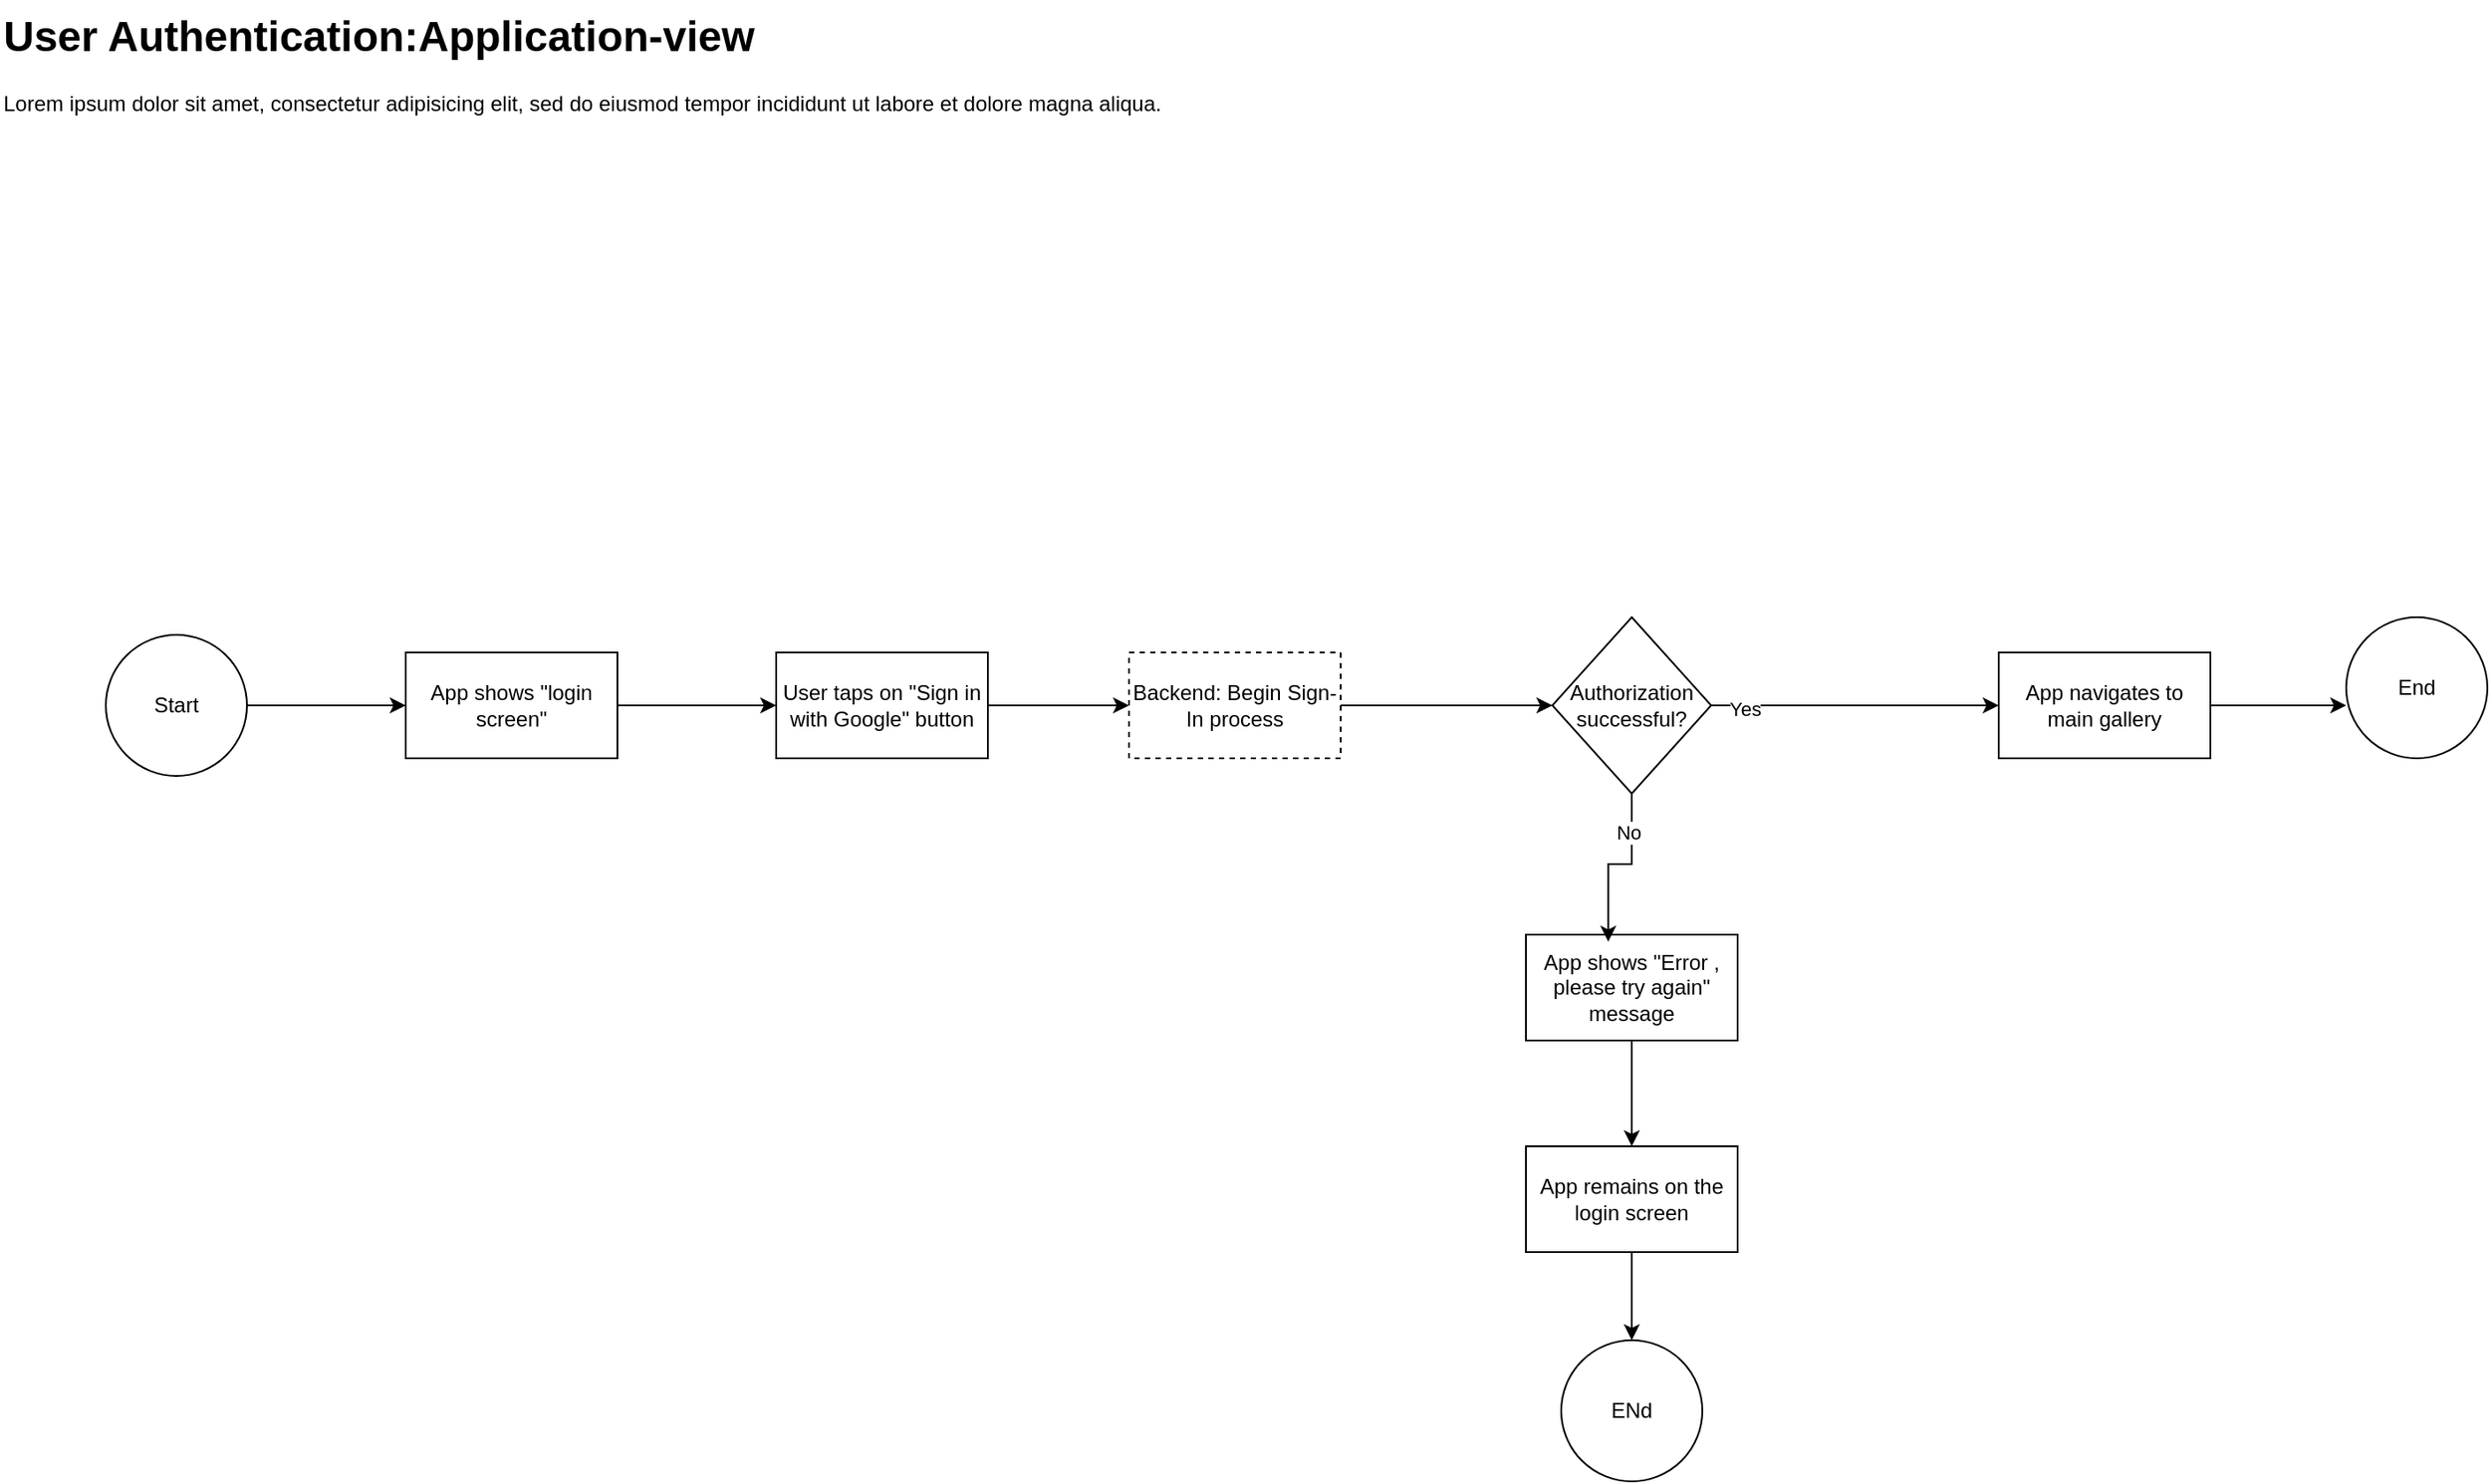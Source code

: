 <mxfile version="28.2.7" pages="3">
  <diagram name="User authentication-Application-view" id="YeG7Ckts6R5RYlu5Adbj">
    <mxGraphModel dx="2564" dy="993" grid="1" gridSize="10" guides="1" tooltips="1" connect="1" arrows="1" fold="1" page="1" pageScale="1" pageWidth="827" pageHeight="1169" math="0" shadow="0">
      <root>
        <mxCell id="0" />
        <mxCell id="1" parent="0" />
        <mxCell id="P9illkIWzVxfTOXOxCr--1" value="&lt;h1 style=&quot;margin-top: 0px;&quot;&gt;User Authentication:Application-view&lt;/h1&gt;&lt;p&gt;Lorem ipsum dolor sit amet, consectetur adipisicing elit, sed do eiusmod tempor incididunt ut labore et dolore magna aliqua.&lt;/p&gt;" style="text;html=1;whiteSpace=wrap;overflow=hidden;rounded=0;" vertex="1" parent="1">
          <mxGeometry x="-780" y="40" width="800" height="90" as="geometry" />
        </mxCell>
        <mxCell id="u4POlAHBwoxaa7_STbuZ-3" style="edgeStyle=orthogonalEdgeStyle;rounded=0;orthogonalLoop=1;jettySize=auto;html=1;entryX=0;entryY=0.5;entryDx=0;entryDy=0;" edge="1" parent="1" source="u4POlAHBwoxaa7_STbuZ-1" target="u4POlAHBwoxaa7_STbuZ-2">
          <mxGeometry relative="1" as="geometry" />
        </mxCell>
        <mxCell id="u4POlAHBwoxaa7_STbuZ-1" value="Start" style="ellipse;whiteSpace=wrap;html=1;aspect=fixed;" vertex="1" parent="1">
          <mxGeometry x="-720" y="400" width="80" height="80" as="geometry" />
        </mxCell>
        <mxCell id="u4POlAHBwoxaa7_STbuZ-5" style="edgeStyle=orthogonalEdgeStyle;rounded=0;orthogonalLoop=1;jettySize=auto;html=1;entryX=0;entryY=0.5;entryDx=0;entryDy=0;" edge="1" parent="1" source="u4POlAHBwoxaa7_STbuZ-2" target="u4POlAHBwoxaa7_STbuZ-4">
          <mxGeometry relative="1" as="geometry" />
        </mxCell>
        <mxCell id="u4POlAHBwoxaa7_STbuZ-2" value="App shows &quot;login screen&quot;" style="rounded=0;whiteSpace=wrap;html=1;" vertex="1" parent="1">
          <mxGeometry x="-550" y="410" width="120" height="60" as="geometry" />
        </mxCell>
        <mxCell id="u4POlAHBwoxaa7_STbuZ-7" style="edgeStyle=orthogonalEdgeStyle;rounded=0;orthogonalLoop=1;jettySize=auto;html=1;entryX=0;entryY=0.5;entryDx=0;entryDy=0;" edge="1" parent="1" source="u4POlAHBwoxaa7_STbuZ-4" target="u4POlAHBwoxaa7_STbuZ-6">
          <mxGeometry relative="1" as="geometry" />
        </mxCell>
        <mxCell id="u4POlAHBwoxaa7_STbuZ-4" value="User taps on &quot;Sign in with Google&quot; button" style="rounded=0;whiteSpace=wrap;html=1;" vertex="1" parent="1">
          <mxGeometry x="-340" y="410" width="120" height="60" as="geometry" />
        </mxCell>
        <mxCell id="u4POlAHBwoxaa7_STbuZ-9" style="edgeStyle=orthogonalEdgeStyle;rounded=0;orthogonalLoop=1;jettySize=auto;html=1;entryX=0;entryY=0.5;entryDx=0;entryDy=0;" edge="1" parent="1" source="u4POlAHBwoxaa7_STbuZ-6" target="u4POlAHBwoxaa7_STbuZ-8">
          <mxGeometry relative="1" as="geometry" />
        </mxCell>
        <mxCell id="u4POlAHBwoxaa7_STbuZ-6" value="Backend: Begin Sign-In process" style="rounded=0;whiteSpace=wrap;html=1;dashed=1;" vertex="1" parent="1">
          <mxGeometry x="-140" y="410" width="120" height="60" as="geometry" />
        </mxCell>
        <mxCell id="u4POlAHBwoxaa7_STbuZ-19" style="edgeStyle=orthogonalEdgeStyle;rounded=0;orthogonalLoop=1;jettySize=auto;html=1;entryX=0;entryY=0.5;entryDx=0;entryDy=0;" edge="1" parent="1" source="u4POlAHBwoxaa7_STbuZ-8" target="u4POlAHBwoxaa7_STbuZ-18">
          <mxGeometry relative="1" as="geometry" />
        </mxCell>
        <mxCell id="u4POlAHBwoxaa7_STbuZ-20" value="Yes" style="edgeLabel;html=1;align=center;verticalAlign=middle;resizable=0;points=[];" vertex="1" connectable="0" parent="u4POlAHBwoxaa7_STbuZ-19">
          <mxGeometry x="-0.763" y="-2" relative="1" as="geometry">
            <mxPoint x="-1" as="offset" />
          </mxGeometry>
        </mxCell>
        <mxCell id="u4POlAHBwoxaa7_STbuZ-8" value="Authorization successful?" style="rhombus;whiteSpace=wrap;html=1;" vertex="1" parent="1">
          <mxGeometry x="100" y="390" width="90" height="100" as="geometry" />
        </mxCell>
        <mxCell id="u4POlAHBwoxaa7_STbuZ-15" style="edgeStyle=orthogonalEdgeStyle;rounded=0;orthogonalLoop=1;jettySize=auto;html=1;entryX=0.5;entryY=0;entryDx=0;entryDy=0;" edge="1" parent="1" source="u4POlAHBwoxaa7_STbuZ-10" target="u4POlAHBwoxaa7_STbuZ-11">
          <mxGeometry relative="1" as="geometry" />
        </mxCell>
        <mxCell id="u4POlAHBwoxaa7_STbuZ-10" value="App shows &quot;Error , please try again&quot; message" style="rounded=0;whiteSpace=wrap;html=1;" vertex="1" parent="1">
          <mxGeometry x="85" y="570" width="120" height="60" as="geometry" />
        </mxCell>
        <mxCell id="u4POlAHBwoxaa7_STbuZ-16" style="edgeStyle=orthogonalEdgeStyle;rounded=0;orthogonalLoop=1;jettySize=auto;html=1;entryX=0.5;entryY=0;entryDx=0;entryDy=0;" edge="1" parent="1" source="u4POlAHBwoxaa7_STbuZ-11" target="u4POlAHBwoxaa7_STbuZ-12">
          <mxGeometry relative="1" as="geometry" />
        </mxCell>
        <mxCell id="u4POlAHBwoxaa7_STbuZ-11" value="App remains on the login screen" style="rounded=0;whiteSpace=wrap;html=1;" vertex="1" parent="1">
          <mxGeometry x="85" y="690" width="120" height="60" as="geometry" />
        </mxCell>
        <mxCell id="u4POlAHBwoxaa7_STbuZ-12" value="ENd" style="ellipse;whiteSpace=wrap;html=1;aspect=fixed;" vertex="1" parent="1">
          <mxGeometry x="105" y="800" width="80" height="80" as="geometry" />
        </mxCell>
        <mxCell id="u4POlAHBwoxaa7_STbuZ-14" style="edgeStyle=orthogonalEdgeStyle;rounded=0;orthogonalLoop=1;jettySize=auto;html=1;entryX=0.389;entryY=0.067;entryDx=0;entryDy=0;entryPerimeter=0;" edge="1" parent="1" source="u4POlAHBwoxaa7_STbuZ-8" target="u4POlAHBwoxaa7_STbuZ-10">
          <mxGeometry relative="1" as="geometry" />
        </mxCell>
        <mxCell id="u4POlAHBwoxaa7_STbuZ-17" value="No" style="edgeLabel;html=1;align=center;verticalAlign=middle;resizable=0;points=[];" vertex="1" connectable="0" parent="u4POlAHBwoxaa7_STbuZ-14">
          <mxGeometry x="-0.575" y="-2" relative="1" as="geometry">
            <mxPoint y="1" as="offset" />
          </mxGeometry>
        </mxCell>
        <mxCell id="u4POlAHBwoxaa7_STbuZ-22" style="edgeStyle=orthogonalEdgeStyle;rounded=0;orthogonalLoop=1;jettySize=auto;html=1;" edge="1" parent="1" source="u4POlAHBwoxaa7_STbuZ-18">
          <mxGeometry relative="1" as="geometry">
            <mxPoint x="550" y="440" as="targetPoint" />
          </mxGeometry>
        </mxCell>
        <mxCell id="u4POlAHBwoxaa7_STbuZ-18" value="App navigates to main gallery" style="rounded=0;whiteSpace=wrap;html=1;" vertex="1" parent="1">
          <mxGeometry x="353" y="410" width="120" height="60" as="geometry" />
        </mxCell>
        <mxCell id="u4POlAHBwoxaa7_STbuZ-21" value="End" style="ellipse;whiteSpace=wrap;html=1;aspect=fixed;" vertex="1" parent="1">
          <mxGeometry x="550" y="390" width="80" height="80" as="geometry" />
        </mxCell>
      </root>
    </mxGraphModel>
  </diagram>
  <diagram id="rivRaJIrPn5t203PyyWC" name="User authentication-Server side architecture">
    <mxGraphModel dx="2977" dy="2872" grid="1" gridSize="10" guides="1" tooltips="1" connect="1" arrows="1" fold="1" page="1" pageScale="1" pageWidth="827" pageHeight="1169" math="0" shadow="0">
      <root>
        <mxCell id="0" />
        <mxCell id="1" parent="0" />
        <mxCell id="GTOciMCB4SEZUP07P2-_-1" value="&lt;h1 data-pm-slice=&quot;1 1 []&quot;&gt;Authentication - Server-Side Architecture Diagram&lt;/h1&gt;&lt;h1 style=&quot;margin-top: 0px;&quot;&gt;&lt;p&gt;&lt;strong&gt;Goal:&lt;/strong&gt; To detail the server-only, bidirectional flow for user authentication. This diagram represents the internal logic of the &quot;Begin Sign-In Process&quot; black box.&lt;/p&gt;&lt;/h1&gt;" style="text;html=1;whiteSpace=wrap;overflow=hidden;rounded=0;" vertex="1" parent="1">
          <mxGeometry x="40" y="-1130" width="1310" height="180" as="geometry" />
        </mxCell>
        <mxCell id="GTOciMCB4SEZUP07P2-_-8" value="Authentication-Server side architecture" style="swimlane;childLayout=stackLayout;resizeParent=1;resizeParentMax=0;startSize=20;html=1;" vertex="1" parent="1">
          <mxGeometry x="413.0" y="-829" width="1440" height="730" as="geometry" />
        </mxCell>
        <mxCell id="GTOciMCB4SEZUP07P2-_-9" value="et" style="swimlane;startSize=20;html=1;" vertex="1" parent="GTOciMCB4SEZUP07P2-_-8">
          <mxGeometry y="20" width="350" height="710" as="geometry" />
        </mxCell>
        <mxCell id="GTOciMCB4SEZUP07P2-_-23" style="edgeStyle=orthogonalEdgeStyle;rounded=0;orthogonalLoop=1;jettySize=auto;html=1;" edge="1" parent="GTOciMCB4SEZUP07P2-_-9" source="GTOciMCB4SEZUP07P2-_-14">
          <mxGeometry relative="1" as="geometry">
            <mxPoint x="143.5" y="339" as="targetPoint" />
          </mxGeometry>
        </mxCell>
        <mxCell id="GTOciMCB4SEZUP07P2-_-14" value="" style="sketch=0;points=[[0,0,0],[0.25,0,0],[0.5,0,0],[0.75,0,0],[1,0,0],[0,1,0],[0.25,1,0],[0.5,1,0],[0.75,1,0],[1,1,0],[0,0.25,0],[0,0.5,0],[0,0.75,0],[1,0.25,0],[1,0.5,0],[1,0.75,0]];outlineConnect=0;fontColor=#232F3E;fillColor=#DD344C;strokeColor=#ffffff;dashed=0;verticalLabelPosition=bottom;verticalAlign=top;align=center;html=1;fontSize=12;fontStyle=0;aspect=fixed;shape=mxgraph.aws4.resourceIcon;resIcon=mxgraph.aws4.cognito;" vertex="1" parent="GTOciMCB4SEZUP07P2-_-9">
          <mxGeometry x="77" y="92" width="133" height="133" as="geometry" />
        </mxCell>
        <mxCell id="GTOciMCB4SEZUP07P2-_-26" style="edgeStyle=orthogonalEdgeStyle;rounded=0;orthogonalLoop=1;jettySize=auto;html=1;" edge="1" parent="GTOciMCB4SEZUP07P2-_-9" source="GTOciMCB4SEZUP07P2-_-22">
          <mxGeometry relative="1" as="geometry">
            <mxPoint x="817.0" y="389.5" as="targetPoint" />
          </mxGeometry>
        </mxCell>
        <mxCell id="GTOciMCB4SEZUP07P2-_-27" value="(4a. Post-Confirmation Event...)" style="edgeLabel;html=1;align=center;verticalAlign=middle;resizable=0;points=[];" vertex="1" connectable="0" parent="GTOciMCB4SEZUP07P2-_-26">
          <mxGeometry x="-0.084" relative="1" as="geometry">
            <mxPoint x="34" as="offset" />
          </mxGeometry>
        </mxCell>
        <mxCell id="GTOciMCB4SEZUP07P2-_-28" value="Yes" style="edgeLabel;html=1;align=center;verticalAlign=middle;resizable=0;points=[];" vertex="1" connectable="0" parent="GTOciMCB4SEZUP07P2-_-26">
          <mxGeometry x="-0.924" y="-1" relative="1" as="geometry">
            <mxPoint as="offset" />
          </mxGeometry>
        </mxCell>
        <mxCell id="GTOciMCB4SEZUP07P2-_-44" style="edgeStyle=orthogonalEdgeStyle;rounded=0;orthogonalLoop=1;jettySize=auto;html=1;entryX=0.25;entryY=1;entryDx=0;entryDy=0;entryPerimeter=0;" edge="1" parent="GTOciMCB4SEZUP07P2-_-9" source="GTOciMCB4SEZUP07P2-_-22" target="GTOciMCB4SEZUP07P2-_-14">
          <mxGeometry relative="1" as="geometry">
            <mxPoint x="67.0" y="229" as="targetPoint" />
            <Array as="points">
              <mxPoint x="67" y="390" />
              <mxPoint x="67" y="282" />
              <mxPoint x="110" y="282" />
            </Array>
          </mxGeometry>
        </mxCell>
        <mxCell id="GTOciMCB4SEZUP07P2-_-45" value="NO" style="edgeLabel;html=1;align=center;verticalAlign=middle;resizable=0;points=[];" vertex="1" connectable="0" parent="GTOciMCB4SEZUP07P2-_-44">
          <mxGeometry x="-0.561" relative="1" as="geometry">
            <mxPoint y="-1" as="offset" />
          </mxGeometry>
        </mxCell>
        <mxCell id="GTOciMCB4SEZUP07P2-_-47" value="Bypass the labmda logic and return back to cognitoo indicating empty tokens" style="edgeLabel;html=1;align=center;verticalAlign=middle;resizable=0;points=[];" vertex="1" connectable="0" parent="GTOciMCB4SEZUP07P2-_-44">
          <mxGeometry x="0.195" y="-5" relative="1" as="geometry">
            <mxPoint x="-129" y="22" as="offset" />
          </mxGeometry>
        </mxCell>
        <mxCell id="GTOciMCB4SEZUP07P2-_-22" value="New User?" style="rhombus;whiteSpace=wrap;html=1;" vertex="1" parent="GTOciMCB4SEZUP07P2-_-9">
          <mxGeometry x="85.25" y="340" width="116.5" height="99" as="geometry" />
        </mxCell>
        <mxCell id="GTOciMCB4SEZUP07P2-_-10" value="Google" style="swimlane;startSize=20;html=1;" vertex="1" parent="GTOciMCB4SEZUP07P2-_-8">
          <mxGeometry x="350" y="20" width="360" height="710" as="geometry" />
        </mxCell>
        <mxCell id="GTOciMCB4SEZUP07P2-_-16" value="" style="sketch=0;verticalLabelPosition=bottom;sketch=0;aspect=fixed;html=1;verticalAlign=top;strokeColor=none;fillColor=#000000;align=center;outlineConnect=0;pointerEvents=1;shape=mxgraph.citrix2.authentication_google;" vertex="1" parent="GTOciMCB4SEZUP07P2-_-10">
          <mxGeometry x="126" y="104.5" width="108" height="108" as="geometry" />
        </mxCell>
        <mxCell id="GTOciMCB4SEZUP07P2-_-11" value="lambda" style="swimlane;startSize=20;html=1;" vertex="1" parent="GTOciMCB4SEZUP07P2-_-8">
          <mxGeometry x="710" y="20" width="330" height="710" as="geometry" />
        </mxCell>
        <mxCell id="GTOciMCB4SEZUP07P2-_-30" style="edgeStyle=orthogonalEdgeStyle;rounded=0;orthogonalLoop=1;jettySize=auto;html=1;" edge="1" parent="GTOciMCB4SEZUP07P2-_-11" source="GTOciMCB4SEZUP07P2-_-24">
          <mxGeometry relative="1" as="geometry">
            <mxPoint x="467.0" y="386" as="targetPoint" />
          </mxGeometry>
        </mxCell>
        <mxCell id="GTOciMCB4SEZUP07P2-_-33" value="(5a. INSERT new user...)" style="edgeLabel;html=1;align=center;verticalAlign=middle;resizable=0;points=[];" vertex="1" connectable="0" parent="GTOciMCB4SEZUP07P2-_-30">
          <mxGeometry x="-0.242" y="-1" relative="1" as="geometry">
            <mxPoint x="32" y="-1" as="offset" />
          </mxGeometry>
        </mxCell>
        <mxCell id="GTOciMCB4SEZUP07P2-_-24" value="" style="outlineConnect=0;dashed=0;verticalLabelPosition=bottom;verticalAlign=top;align=center;html=1;shape=mxgraph.aws3.lambda_function;fillColor=#F58534;gradientColor=none;" vertex="1" parent="GTOciMCB4SEZUP07P2-_-11">
          <mxGeometry x="108.5" y="333.5" width="113" height="105.5" as="geometry" />
        </mxCell>
        <mxCell id="GTOciMCB4SEZUP07P2-_-25" value="PostConfirmationTrigger" style="text;html=1;whiteSpace=wrap;strokeColor=none;fillColor=none;align=center;verticalAlign=middle;rounded=0;" vertex="1" parent="GTOciMCB4SEZUP07P2-_-11">
          <mxGeometry x="84" y="449" width="162" height="30" as="geometry" />
        </mxCell>
        <mxCell id="GTOciMCB4SEZUP07P2-_-12" value="Amazon RDS" style="swimlane;startSize=20;html=1;" vertex="1" parent="GTOciMCB4SEZUP07P2-_-8">
          <mxGeometry x="1040" y="20" width="400" height="710" as="geometry" />
        </mxCell>
        <mxCell id="GTOciMCB4SEZUP07P2-_-29" value="Amazon RDS" style="sketch=0;outlineConnect=0;fontColor=#232F3E;gradientColor=none;strokeColor=#ffffff;fillColor=#232F3E;dashed=0;verticalLabelPosition=middle;verticalAlign=bottom;align=center;html=1;whiteSpace=wrap;fontSize=10;fontStyle=1;spacing=3;shape=mxgraph.aws4.productIcon;prIcon=mxgraph.aws4.rds;" vertex="1" parent="GTOciMCB4SEZUP07P2-_-12">
          <mxGeometry x="137.0" y="349" width="80" height="100" as="geometry" />
        </mxCell>
        <mxCell id="GTOciMCB4SEZUP07P2-_-18" style="edgeStyle=orthogonalEdgeStyle;rounded=0;orthogonalLoop=1;jettySize=auto;html=1;" edge="1" parent="GTOciMCB4SEZUP07P2-_-8" source="GTOciMCB4SEZUP07P2-_-14" target="GTOciMCB4SEZUP07P2-_-16">
          <mxGeometry relative="1" as="geometry" />
        </mxCell>
        <mxCell id="GTOciMCB4SEZUP07P2-_-19" value="(2. Redirect to Google auth page)" style="edgeLabel;html=1;align=center;verticalAlign=middle;resizable=0;points=[];" vertex="1" connectable="0" parent="GTOciMCB4SEZUP07P2-_-18">
          <mxGeometry x="0.08" y="5" relative="1" as="geometry">
            <mxPoint as="offset" />
          </mxGeometry>
        </mxCell>
        <mxCell id="GTOciMCB4SEZUP07P2-_-20" style="edgeStyle=orthogonalEdgeStyle;rounded=0;orthogonalLoop=1;jettySize=auto;html=1;" edge="1" parent="GTOciMCB4SEZUP07P2-_-8" source="GTOciMCB4SEZUP07P2-_-16">
          <mxGeometry relative="1" as="geometry">
            <mxPoint x="217.0" y="209" as="targetPoint" />
            <Array as="points">
              <mxPoint x="357" y="209" />
              <mxPoint x="357" y="209" />
            </Array>
          </mxGeometry>
        </mxCell>
        <mxCell id="GTOciMCB4SEZUP07P2-_-21" value="(3. Google auth token)" style="edgeLabel;html=1;align=center;verticalAlign=middle;resizable=0;points=[];" vertex="1" connectable="0" parent="GTOciMCB4SEZUP07P2-_-20">
          <mxGeometry x="-0.2" y="3" relative="1" as="geometry">
            <mxPoint x="-24" as="offset" />
          </mxGeometry>
        </mxCell>
        <mxCell id="GTOciMCB4SEZUP07P2-_-32" style="edgeStyle=orthogonalEdgeStyle;rounded=0;orthogonalLoop=1;jettySize=auto;html=1;" edge="1" parent="GTOciMCB4SEZUP07P2-_-8" source="GTOciMCB4SEZUP07P2-_-29" target="GTOciMCB4SEZUP07P2-_-24">
          <mxGeometry relative="1" as="geometry">
            <Array as="points">
              <mxPoint x="997" y="459" />
              <mxPoint x="997" y="429" />
            </Array>
          </mxGeometry>
        </mxCell>
        <mxCell id="GTOciMCB4SEZUP07P2-_-34" value="(6. INSERT success)" style="edgeLabel;html=1;align=center;verticalAlign=middle;resizable=0;points=[];" vertex="1" connectable="0" parent="GTOciMCB4SEZUP07P2-_-32">
          <mxGeometry x="-0.474" y="-4" relative="1" as="geometry">
            <mxPoint as="offset" />
          </mxGeometry>
        </mxCell>
        <mxCell id="GTOciMCB4SEZUP07P2-_-35" style="edgeStyle=orthogonalEdgeStyle;rounded=0;orthogonalLoop=1;jettySize=auto;html=1;" edge="1" parent="GTOciMCB4SEZUP07P2-_-8" source="GTOciMCB4SEZUP07P2-_-24" target="GTOciMCB4SEZUP07P2-_-14">
          <mxGeometry relative="1" as="geometry">
            <Array as="points">
              <mxPoint x="875" y="339" />
              <mxPoint x="177" y="339" />
            </Array>
          </mxGeometry>
        </mxCell>
        <mxCell id="GTOciMCB4SEZUP07P2-_-36" value="(7a. Return Success)" style="edgeLabel;html=1;align=center;verticalAlign=middle;resizable=0;points=[];" vertex="1" connectable="0" parent="GTOciMCB4SEZUP07P2-_-35">
          <mxGeometry x="-0.147" y="-4" relative="1" as="geometry">
            <mxPoint x="1" as="offset" />
          </mxGeometry>
        </mxCell>
        <mxCell id="GTOciMCB4SEZUP07P2-_-15" style="edgeStyle=orthogonalEdgeStyle;rounded=0;orthogonalLoop=1;jettySize=auto;html=1;" edge="1" parent="1" source="GTOciMCB4SEZUP07P2-_-13" target="GTOciMCB4SEZUP07P2-_-14">
          <mxGeometry relative="1" as="geometry" />
        </mxCell>
        <mxCell id="GTOciMCB4SEZUP07P2-_-17" value="(1. Request sign-in with Google)" style="edgeLabel;html=1;align=center;verticalAlign=middle;resizable=0;points=[];" vertex="1" connectable="0" parent="GTOciMCB4SEZUP07P2-_-15">
          <mxGeometry x="-0.152" y="1" relative="1" as="geometry">
            <mxPoint as="offset" />
          </mxGeometry>
        </mxCell>
        <mxCell id="GTOciMCB4SEZUP07P2-_-13" value="Mobile App(External factor)" style="rounded=0;whiteSpace=wrap;html=1;" vertex="1" parent="1">
          <mxGeometry x="80" y="-680" width="120" height="60" as="geometry" />
        </mxCell>
        <mxCell id="GTOciMCB4SEZUP07P2-_-39" style="edgeStyle=orthogonalEdgeStyle;rounded=0;orthogonalLoop=1;jettySize=auto;html=1;" edge="1" parent="1" source="GTOciMCB4SEZUP07P2-_-14" target="GTOciMCB4SEZUP07P2-_-13">
          <mxGeometry relative="1" as="geometry">
            <Array as="points">
              <mxPoint x="345" y="-600" />
              <mxPoint x="345" y="-580" />
              <mxPoint x="140" y="-580" />
            </Array>
          </mxGeometry>
        </mxCell>
        <mxCell id="GTOciMCB4SEZUP07P2-_-40" value="(8. JWT Session Tokens)" style="edgeLabel;html=1;align=center;verticalAlign=middle;resizable=0;points=[];" vertex="1" connectable="0" parent="GTOciMCB4SEZUP07P2-_-39">
          <mxGeometry x="0.113" y="-5" relative="1" as="geometry">
            <mxPoint as="offset" />
          </mxGeometry>
        </mxCell>
      </root>
    </mxGraphModel>
  </diagram>
  <diagram id="W-qCBIPBZiyUkA25audJ" name="User Authentication-Block diagram">
    <mxGraphModel dx="1042" dy="596" grid="1" gridSize="10" guides="1" tooltips="1" connect="1" arrows="1" fold="1" page="1" pageScale="1" pageWidth="827" pageHeight="1169" math="0" shadow="0">
      <root>
        <mxCell id="0" />
        <mxCell id="1" parent="0" />
        <mxCell id="jxgJ1hzXBz0i8RolXNtF-1" value="" style="whiteSpace=wrap;html=1;aspect=fixed;" vertex="1" parent="1">
          <mxGeometry x="260" y="120" width="260" height="260" as="geometry" />
        </mxCell>
        <mxCell id="jxgJ1hzXBz0i8RolXNtF-2" value="Amazon RDS Instance: &quot;User auth&quot;" style="text;html=1;whiteSpace=wrap;strokeColor=none;fillColor=none;align=center;verticalAlign=middle;rounded=0;" vertex="1" parent="1">
          <mxGeometry x="267" y="135" width="246" height="30" as="geometry" />
        </mxCell>
        <mxCell id="jxgJ1hzXBz0i8RolXNtF-3" value="" style="rounded=0;whiteSpace=wrap;html=1;" vertex="1" parent="1">
          <mxGeometry x="273" y="205" width="230" height="160" as="geometry" />
        </mxCell>
        <mxCell id="jxgJ1hzXBz0i8RolXNtF-4" value="Table: &quot;users&quot;" style="text;html=1;whiteSpace=wrap;strokeColor=none;fillColor=none;align=center;verticalAlign=middle;rounded=0;" vertex="1" parent="1">
          <mxGeometry x="273" y="215" width="140" height="30" as="geometry" />
        </mxCell>
        <mxCell id="jxgJ1hzXBz0i8RolXNtF-5" value="- user_id (Primary Key)&lt;div&gt;- email&lt;br&gt;&lt;br&gt;&lt;/div&gt;" style="text;html=1;whiteSpace=wrap;strokeColor=none;fillColor=none;align=center;verticalAlign=middle;rounded=0;" vertex="1" parent="1">
          <mxGeometry x="303" y="265" width="163" height="70" as="geometry" />
        </mxCell>
        <mxCell id="jxgJ1hzXBz0i8RolXNtF-6" value="&lt;h3 data-pm-slice=&quot;1 1 []&quot;&gt;&lt;strong&gt;2. Amazon RDS (PostgreSQL): Database Schema&lt;/strong&gt;&lt;/h3&gt;&lt;p&gt;This diagram shows the database tables we will create inside our PostgreSQL instance. These tables will hold all the metadata for our application.&lt;/p&gt;" style="text;html=1;whiteSpace=wrap;strokeColor=none;fillColor=none;align=center;verticalAlign=middle;rounded=0;" vertex="1" parent="1">
          <mxGeometry x="19" y="40" width="790" height="30" as="geometry" />
        </mxCell>
      </root>
    </mxGraphModel>
  </diagram>
</mxfile>
